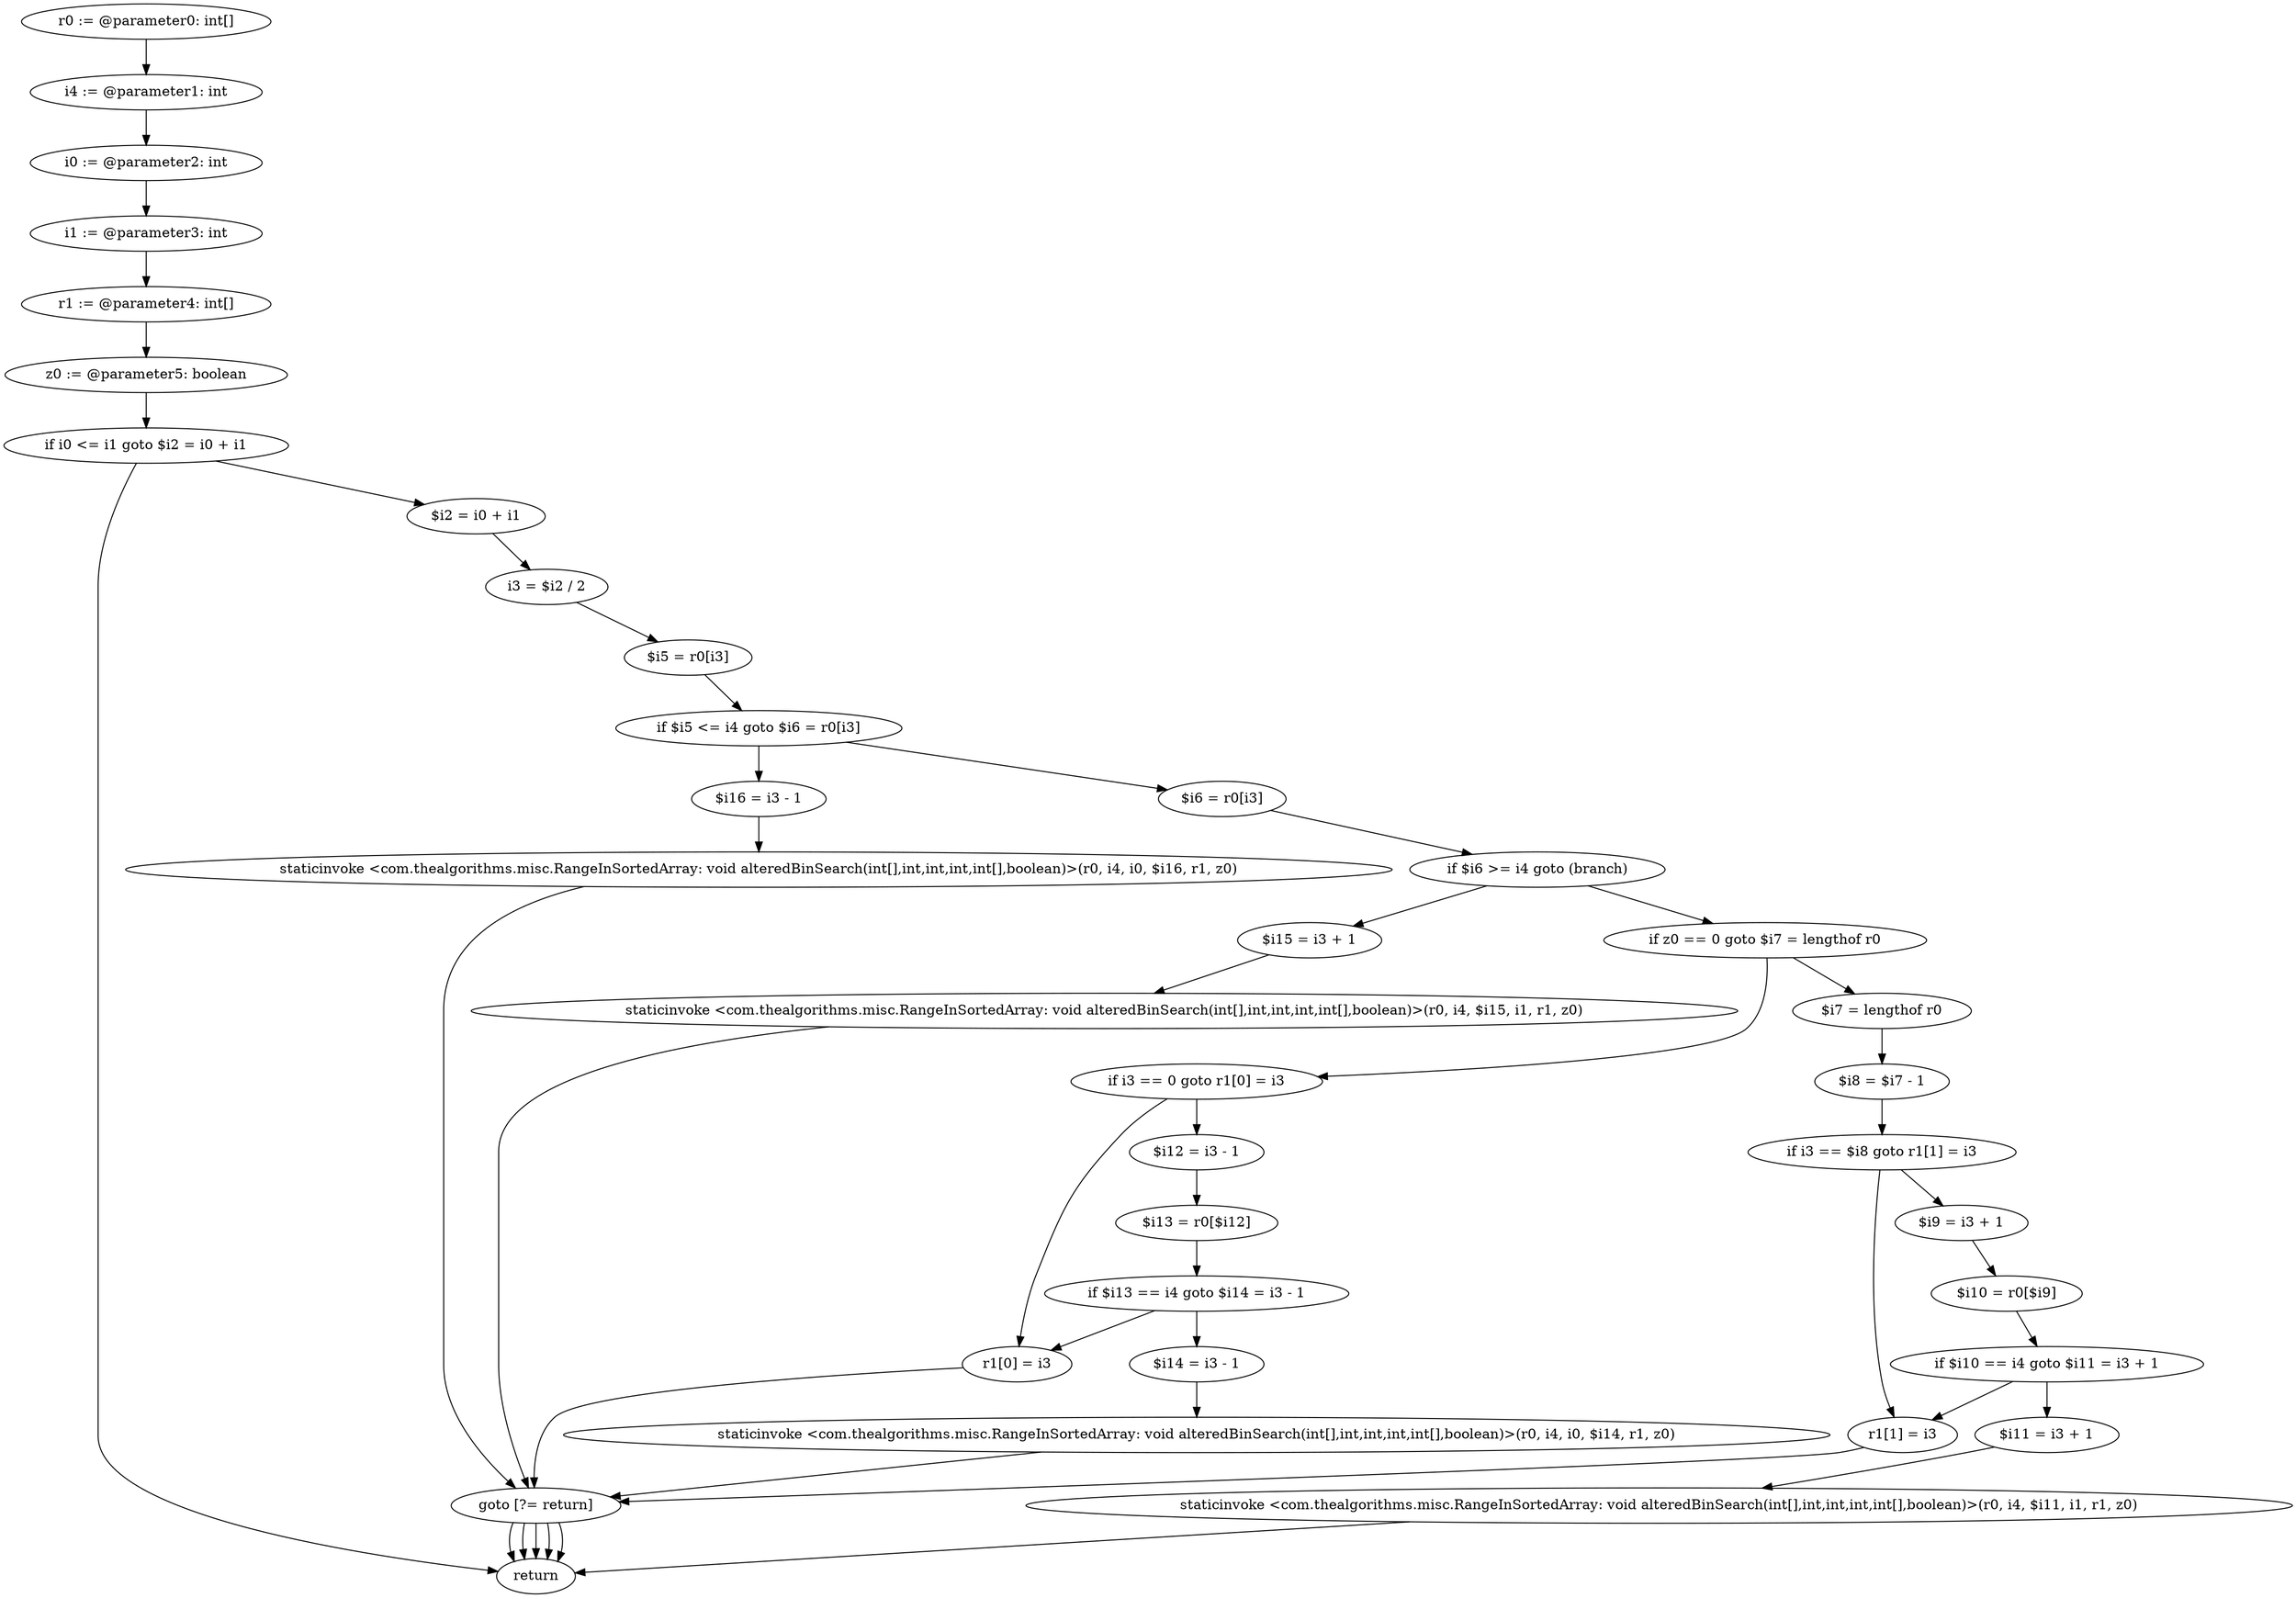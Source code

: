 digraph "unitGraph" {
    "r0 := @parameter0: int[]"
    "i4 := @parameter1: int"
    "i0 := @parameter2: int"
    "i1 := @parameter3: int"
    "r1 := @parameter4: int[]"
    "z0 := @parameter5: boolean"
    "if i0 <= i1 goto $i2 = i0 + i1"
    "return"
    "$i2 = i0 + i1"
    "i3 = $i2 / 2"
    "$i5 = r0[i3]"
    "if $i5 <= i4 goto $i6 = r0[i3]"
    "$i16 = i3 - 1"
    "staticinvoke <com.thealgorithms.misc.RangeInSortedArray: void alteredBinSearch(int[],int,int,int,int[],boolean)>(r0, i4, i0, $i16, r1, z0)"
    "goto [?= return]"
    "$i6 = r0[i3]"
    "if $i6 >= i4 goto (branch)"
    "$i15 = i3 + 1"
    "staticinvoke <com.thealgorithms.misc.RangeInSortedArray: void alteredBinSearch(int[],int,int,int,int[],boolean)>(r0, i4, $i15, i1, r1, z0)"
    "if z0 == 0 goto $i7 = lengthof r0"
    "if i3 == 0 goto r1[0] = i3"
    "$i12 = i3 - 1"
    "$i13 = r0[$i12]"
    "if $i13 == i4 goto $i14 = i3 - 1"
    "r1[0] = i3"
    "$i14 = i3 - 1"
    "staticinvoke <com.thealgorithms.misc.RangeInSortedArray: void alteredBinSearch(int[],int,int,int,int[],boolean)>(r0, i4, i0, $i14, r1, z0)"
    "$i7 = lengthof r0"
    "$i8 = $i7 - 1"
    "if i3 == $i8 goto r1[1] = i3"
    "$i9 = i3 + 1"
    "$i10 = r0[$i9]"
    "if $i10 == i4 goto $i11 = i3 + 1"
    "r1[1] = i3"
    "$i11 = i3 + 1"
    "staticinvoke <com.thealgorithms.misc.RangeInSortedArray: void alteredBinSearch(int[],int,int,int,int[],boolean)>(r0, i4, $i11, i1, r1, z0)"
    "r0 := @parameter0: int[]"->"i4 := @parameter1: int";
    "i4 := @parameter1: int"->"i0 := @parameter2: int";
    "i0 := @parameter2: int"->"i1 := @parameter3: int";
    "i1 := @parameter3: int"->"r1 := @parameter4: int[]";
    "r1 := @parameter4: int[]"->"z0 := @parameter5: boolean";
    "z0 := @parameter5: boolean"->"if i0 <= i1 goto $i2 = i0 + i1";
    "if i0 <= i1 goto $i2 = i0 + i1"->"return";
    "if i0 <= i1 goto $i2 = i0 + i1"->"$i2 = i0 + i1";
    "$i2 = i0 + i1"->"i3 = $i2 / 2";
    "i3 = $i2 / 2"->"$i5 = r0[i3]";
    "$i5 = r0[i3]"->"if $i5 <= i4 goto $i6 = r0[i3]";
    "if $i5 <= i4 goto $i6 = r0[i3]"->"$i16 = i3 - 1";
    "if $i5 <= i4 goto $i6 = r0[i3]"->"$i6 = r0[i3]";
    "$i16 = i3 - 1"->"staticinvoke <com.thealgorithms.misc.RangeInSortedArray: void alteredBinSearch(int[],int,int,int,int[],boolean)>(r0, i4, i0, $i16, r1, z0)";
    "staticinvoke <com.thealgorithms.misc.RangeInSortedArray: void alteredBinSearch(int[],int,int,int,int[],boolean)>(r0, i4, i0, $i16, r1, z0)"->"goto [?= return]";
    "goto [?= return]"->"return";
    "$i6 = r0[i3]"->"if $i6 >= i4 goto (branch)";
    "if $i6 >= i4 goto (branch)"->"$i15 = i3 + 1";
    "if $i6 >= i4 goto (branch)"->"if z0 == 0 goto $i7 = lengthof r0";
    "$i15 = i3 + 1"->"staticinvoke <com.thealgorithms.misc.RangeInSortedArray: void alteredBinSearch(int[],int,int,int,int[],boolean)>(r0, i4, $i15, i1, r1, z0)";
    "staticinvoke <com.thealgorithms.misc.RangeInSortedArray: void alteredBinSearch(int[],int,int,int,int[],boolean)>(r0, i4, $i15, i1, r1, z0)"->"goto [?= return]";
    "goto [?= return]"->"return";
    "if z0 == 0 goto $i7 = lengthof r0"->"if i3 == 0 goto r1[0] = i3";
    "if z0 == 0 goto $i7 = lengthof r0"->"$i7 = lengthof r0";
    "if i3 == 0 goto r1[0] = i3"->"$i12 = i3 - 1";
    "if i3 == 0 goto r1[0] = i3"->"r1[0] = i3";
    "$i12 = i3 - 1"->"$i13 = r0[$i12]";
    "$i13 = r0[$i12]"->"if $i13 == i4 goto $i14 = i3 - 1";
    "if $i13 == i4 goto $i14 = i3 - 1"->"r1[0] = i3";
    "if $i13 == i4 goto $i14 = i3 - 1"->"$i14 = i3 - 1";
    "r1[0] = i3"->"goto [?= return]";
    "goto [?= return]"->"return";
    "$i14 = i3 - 1"->"staticinvoke <com.thealgorithms.misc.RangeInSortedArray: void alteredBinSearch(int[],int,int,int,int[],boolean)>(r0, i4, i0, $i14, r1, z0)";
    "staticinvoke <com.thealgorithms.misc.RangeInSortedArray: void alteredBinSearch(int[],int,int,int,int[],boolean)>(r0, i4, i0, $i14, r1, z0)"->"goto [?= return]";
    "goto [?= return]"->"return";
    "$i7 = lengthof r0"->"$i8 = $i7 - 1";
    "$i8 = $i7 - 1"->"if i3 == $i8 goto r1[1] = i3";
    "if i3 == $i8 goto r1[1] = i3"->"$i9 = i3 + 1";
    "if i3 == $i8 goto r1[1] = i3"->"r1[1] = i3";
    "$i9 = i3 + 1"->"$i10 = r0[$i9]";
    "$i10 = r0[$i9]"->"if $i10 == i4 goto $i11 = i3 + 1";
    "if $i10 == i4 goto $i11 = i3 + 1"->"r1[1] = i3";
    "if $i10 == i4 goto $i11 = i3 + 1"->"$i11 = i3 + 1";
    "r1[1] = i3"->"goto [?= return]";
    "goto [?= return]"->"return";
    "$i11 = i3 + 1"->"staticinvoke <com.thealgorithms.misc.RangeInSortedArray: void alteredBinSearch(int[],int,int,int,int[],boolean)>(r0, i4, $i11, i1, r1, z0)";
    "staticinvoke <com.thealgorithms.misc.RangeInSortedArray: void alteredBinSearch(int[],int,int,int,int[],boolean)>(r0, i4, $i11, i1, r1, z0)"->"return";
}
